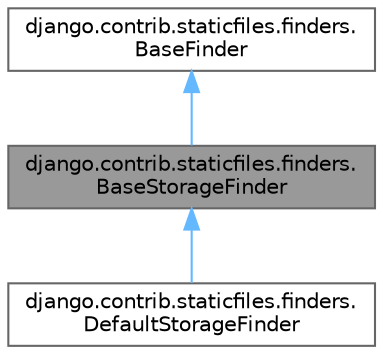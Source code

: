 digraph "django.contrib.staticfiles.finders.BaseStorageFinder"
{
 // LATEX_PDF_SIZE
  bgcolor="transparent";
  edge [fontname=Helvetica,fontsize=10,labelfontname=Helvetica,labelfontsize=10];
  node [fontname=Helvetica,fontsize=10,shape=box,height=0.2,width=0.4];
  Node1 [id="Node000001",label="django.contrib.staticfiles.finders.\lBaseStorageFinder",height=0.2,width=0.4,color="gray40", fillcolor="grey60", style="filled", fontcolor="black",tooltip=" "];
  Node2 -> Node1 [id="edge1_Node000001_Node000002",dir="back",color="steelblue1",style="solid",tooltip=" "];
  Node2 [id="Node000002",label="django.contrib.staticfiles.finders.\lBaseFinder",height=0.2,width=0.4,color="gray40", fillcolor="white", style="filled",URL="$classdjango_1_1contrib_1_1staticfiles_1_1finders_1_1_base_finder.html",tooltip=" "];
  Node1 -> Node3 [id="edge2_Node000001_Node000003",dir="back",color="steelblue1",style="solid",tooltip=" "];
  Node3 [id="Node000003",label="django.contrib.staticfiles.finders.\lDefaultStorageFinder",height=0.2,width=0.4,color="gray40", fillcolor="white", style="filled",URL="$classdjango_1_1contrib_1_1staticfiles_1_1finders_1_1_default_storage_finder.html",tooltip=" "];
}

